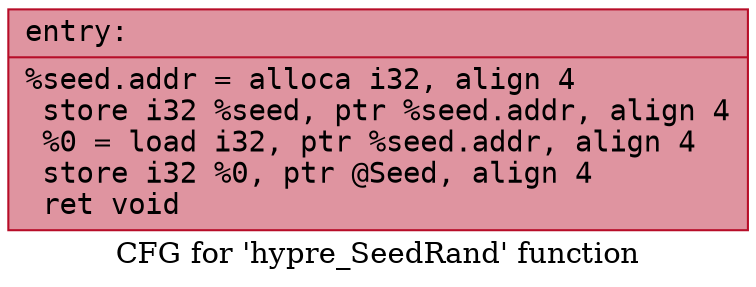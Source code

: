 digraph "CFG for 'hypre_SeedRand' function" {
	label="CFG for 'hypre_SeedRand' function";

	Node0x563400a2d400 [shape=record,color="#b70d28ff", style=filled, fillcolor="#b70d2870" fontname="Courier",label="{entry:\l|  %seed.addr = alloca i32, align 4\l  store i32 %seed, ptr %seed.addr, align 4\l  %0 = load i32, ptr %seed.addr, align 4\l  store i32 %0, ptr @Seed, align 4\l  ret void\l}"];
}
